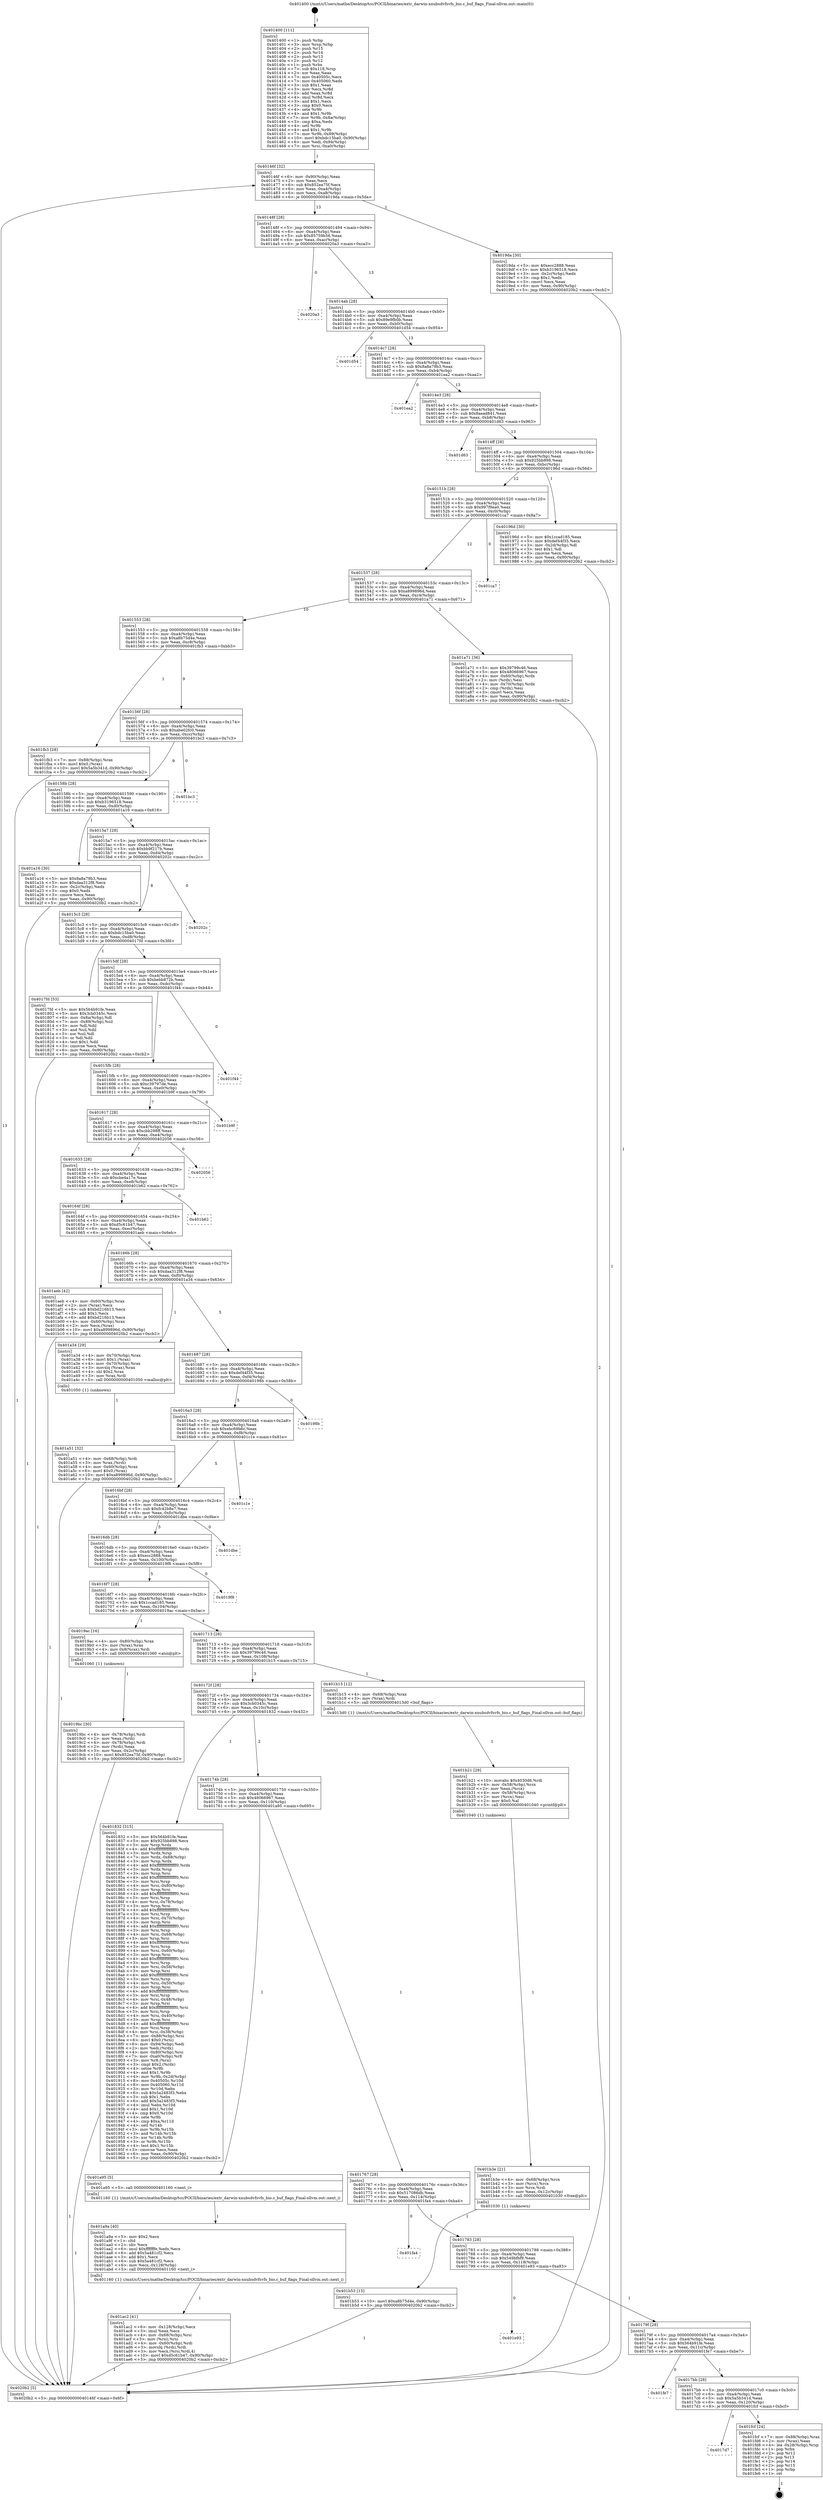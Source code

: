 digraph "0x401400" {
  label = "0x401400 (/mnt/c/Users/mathe/Desktop/tcc/POCII/binaries/extr_darwin-xnubsdvfsvfs_bio.c_buf_flags_Final-ollvm.out::main(0))"
  labelloc = "t"
  node[shape=record]

  Entry [label="",width=0.3,height=0.3,shape=circle,fillcolor=black,style=filled]
  "0x40146f" [label="{
     0x40146f [32]\l
     | [instrs]\l
     &nbsp;&nbsp;0x40146f \<+6\>: mov -0x90(%rbp),%eax\l
     &nbsp;&nbsp;0x401475 \<+2\>: mov %eax,%ecx\l
     &nbsp;&nbsp;0x401477 \<+6\>: sub $0x852ea75f,%ecx\l
     &nbsp;&nbsp;0x40147d \<+6\>: mov %eax,-0xa4(%rbp)\l
     &nbsp;&nbsp;0x401483 \<+6\>: mov %ecx,-0xa8(%rbp)\l
     &nbsp;&nbsp;0x401489 \<+6\>: je 00000000004019da \<main+0x5da\>\l
  }"]
  "0x4019da" [label="{
     0x4019da [30]\l
     | [instrs]\l
     &nbsp;&nbsp;0x4019da \<+5\>: mov $0xecc2888,%eax\l
     &nbsp;&nbsp;0x4019df \<+5\>: mov $0xb3196518,%ecx\l
     &nbsp;&nbsp;0x4019e4 \<+3\>: mov -0x2c(%rbp),%edx\l
     &nbsp;&nbsp;0x4019e7 \<+3\>: cmp $0x1,%edx\l
     &nbsp;&nbsp;0x4019ea \<+3\>: cmovl %ecx,%eax\l
     &nbsp;&nbsp;0x4019ed \<+6\>: mov %eax,-0x90(%rbp)\l
     &nbsp;&nbsp;0x4019f3 \<+5\>: jmp 00000000004020b2 \<main+0xcb2\>\l
  }"]
  "0x40148f" [label="{
     0x40148f [28]\l
     | [instrs]\l
     &nbsp;&nbsp;0x40148f \<+5\>: jmp 0000000000401494 \<main+0x94\>\l
     &nbsp;&nbsp;0x401494 \<+6\>: mov -0xa4(%rbp),%eax\l
     &nbsp;&nbsp;0x40149a \<+5\>: sub $0x85759b56,%eax\l
     &nbsp;&nbsp;0x40149f \<+6\>: mov %eax,-0xac(%rbp)\l
     &nbsp;&nbsp;0x4014a5 \<+6\>: je 00000000004020a3 \<main+0xca3\>\l
  }"]
  Exit [label="",width=0.3,height=0.3,shape=circle,fillcolor=black,style=filled,peripheries=2]
  "0x4020a3" [label="{
     0x4020a3\l
  }", style=dashed]
  "0x4014ab" [label="{
     0x4014ab [28]\l
     | [instrs]\l
     &nbsp;&nbsp;0x4014ab \<+5\>: jmp 00000000004014b0 \<main+0xb0\>\l
     &nbsp;&nbsp;0x4014b0 \<+6\>: mov -0xa4(%rbp),%eax\l
     &nbsp;&nbsp;0x4014b6 \<+5\>: sub $0x89e9fb0b,%eax\l
     &nbsp;&nbsp;0x4014bb \<+6\>: mov %eax,-0xb0(%rbp)\l
     &nbsp;&nbsp;0x4014c1 \<+6\>: je 0000000000401d54 \<main+0x954\>\l
  }"]
  "0x4017d7" [label="{
     0x4017d7\l
  }", style=dashed]
  "0x401d54" [label="{
     0x401d54\l
  }", style=dashed]
  "0x4014c7" [label="{
     0x4014c7 [28]\l
     | [instrs]\l
     &nbsp;&nbsp;0x4014c7 \<+5\>: jmp 00000000004014cc \<main+0xcc\>\l
     &nbsp;&nbsp;0x4014cc \<+6\>: mov -0xa4(%rbp),%eax\l
     &nbsp;&nbsp;0x4014d2 \<+5\>: sub $0x8a8a79b3,%eax\l
     &nbsp;&nbsp;0x4014d7 \<+6\>: mov %eax,-0xb4(%rbp)\l
     &nbsp;&nbsp;0x4014dd \<+6\>: je 0000000000401ea2 \<main+0xaa2\>\l
  }"]
  "0x401fcf" [label="{
     0x401fcf [24]\l
     | [instrs]\l
     &nbsp;&nbsp;0x401fcf \<+7\>: mov -0x88(%rbp),%rax\l
     &nbsp;&nbsp;0x401fd6 \<+2\>: mov (%rax),%eax\l
     &nbsp;&nbsp;0x401fd8 \<+4\>: lea -0x28(%rbp),%rsp\l
     &nbsp;&nbsp;0x401fdc \<+1\>: pop %rbx\l
     &nbsp;&nbsp;0x401fdd \<+2\>: pop %r12\l
     &nbsp;&nbsp;0x401fdf \<+2\>: pop %r13\l
     &nbsp;&nbsp;0x401fe1 \<+2\>: pop %r14\l
     &nbsp;&nbsp;0x401fe3 \<+2\>: pop %r15\l
     &nbsp;&nbsp;0x401fe5 \<+1\>: pop %rbp\l
     &nbsp;&nbsp;0x401fe6 \<+1\>: ret\l
  }"]
  "0x401ea2" [label="{
     0x401ea2\l
  }", style=dashed]
  "0x4014e3" [label="{
     0x4014e3 [28]\l
     | [instrs]\l
     &nbsp;&nbsp;0x4014e3 \<+5\>: jmp 00000000004014e8 \<main+0xe8\>\l
     &nbsp;&nbsp;0x4014e8 \<+6\>: mov -0xa4(%rbp),%eax\l
     &nbsp;&nbsp;0x4014ee \<+5\>: sub $0x8aead841,%eax\l
     &nbsp;&nbsp;0x4014f3 \<+6\>: mov %eax,-0xb8(%rbp)\l
     &nbsp;&nbsp;0x4014f9 \<+6\>: je 0000000000401d63 \<main+0x963\>\l
  }"]
  "0x4017bb" [label="{
     0x4017bb [28]\l
     | [instrs]\l
     &nbsp;&nbsp;0x4017bb \<+5\>: jmp 00000000004017c0 \<main+0x3c0\>\l
     &nbsp;&nbsp;0x4017c0 \<+6\>: mov -0xa4(%rbp),%eax\l
     &nbsp;&nbsp;0x4017c6 \<+5\>: sub $0x5a5b341d,%eax\l
     &nbsp;&nbsp;0x4017cb \<+6\>: mov %eax,-0x120(%rbp)\l
     &nbsp;&nbsp;0x4017d1 \<+6\>: je 0000000000401fcf \<main+0xbcf\>\l
  }"]
  "0x401d63" [label="{
     0x401d63\l
  }", style=dashed]
  "0x4014ff" [label="{
     0x4014ff [28]\l
     | [instrs]\l
     &nbsp;&nbsp;0x4014ff \<+5\>: jmp 0000000000401504 \<main+0x104\>\l
     &nbsp;&nbsp;0x401504 \<+6\>: mov -0xa4(%rbp),%eax\l
     &nbsp;&nbsp;0x40150a \<+5\>: sub $0x925bb898,%eax\l
     &nbsp;&nbsp;0x40150f \<+6\>: mov %eax,-0xbc(%rbp)\l
     &nbsp;&nbsp;0x401515 \<+6\>: je 000000000040196d \<main+0x56d\>\l
  }"]
  "0x401fe7" [label="{
     0x401fe7\l
  }", style=dashed]
  "0x40196d" [label="{
     0x40196d [30]\l
     | [instrs]\l
     &nbsp;&nbsp;0x40196d \<+5\>: mov $0x1ccad185,%eax\l
     &nbsp;&nbsp;0x401972 \<+5\>: mov $0xdef44f35,%ecx\l
     &nbsp;&nbsp;0x401977 \<+3\>: mov -0x2d(%rbp),%dl\l
     &nbsp;&nbsp;0x40197a \<+3\>: test $0x1,%dl\l
     &nbsp;&nbsp;0x40197d \<+3\>: cmovne %ecx,%eax\l
     &nbsp;&nbsp;0x401980 \<+6\>: mov %eax,-0x90(%rbp)\l
     &nbsp;&nbsp;0x401986 \<+5\>: jmp 00000000004020b2 \<main+0xcb2\>\l
  }"]
  "0x40151b" [label="{
     0x40151b [28]\l
     | [instrs]\l
     &nbsp;&nbsp;0x40151b \<+5\>: jmp 0000000000401520 \<main+0x120\>\l
     &nbsp;&nbsp;0x401520 \<+6\>: mov -0xa4(%rbp),%eax\l
     &nbsp;&nbsp;0x401526 \<+5\>: sub $0x997f9ea0,%eax\l
     &nbsp;&nbsp;0x40152b \<+6\>: mov %eax,-0xc0(%rbp)\l
     &nbsp;&nbsp;0x401531 \<+6\>: je 0000000000401ca7 \<main+0x8a7\>\l
  }"]
  "0x40179f" [label="{
     0x40179f [28]\l
     | [instrs]\l
     &nbsp;&nbsp;0x40179f \<+5\>: jmp 00000000004017a4 \<main+0x3a4\>\l
     &nbsp;&nbsp;0x4017a4 \<+6\>: mov -0xa4(%rbp),%eax\l
     &nbsp;&nbsp;0x4017aa \<+5\>: sub $0x564b91fe,%eax\l
     &nbsp;&nbsp;0x4017af \<+6\>: mov %eax,-0x11c(%rbp)\l
     &nbsp;&nbsp;0x4017b5 \<+6\>: je 0000000000401fe7 \<main+0xbe7\>\l
  }"]
  "0x401ca7" [label="{
     0x401ca7\l
  }", style=dashed]
  "0x401537" [label="{
     0x401537 [28]\l
     | [instrs]\l
     &nbsp;&nbsp;0x401537 \<+5\>: jmp 000000000040153c \<main+0x13c\>\l
     &nbsp;&nbsp;0x40153c \<+6\>: mov -0xa4(%rbp),%eax\l
     &nbsp;&nbsp;0x401542 \<+5\>: sub $0xa899896d,%eax\l
     &nbsp;&nbsp;0x401547 \<+6\>: mov %eax,-0xc4(%rbp)\l
     &nbsp;&nbsp;0x40154d \<+6\>: je 0000000000401a71 \<main+0x671\>\l
  }"]
  "0x401e93" [label="{
     0x401e93\l
  }", style=dashed]
  "0x401a71" [label="{
     0x401a71 [36]\l
     | [instrs]\l
     &nbsp;&nbsp;0x401a71 \<+5\>: mov $0x39799c46,%eax\l
     &nbsp;&nbsp;0x401a76 \<+5\>: mov $0x48066967,%ecx\l
     &nbsp;&nbsp;0x401a7b \<+4\>: mov -0x60(%rbp),%rdx\l
     &nbsp;&nbsp;0x401a7f \<+2\>: mov (%rdx),%esi\l
     &nbsp;&nbsp;0x401a81 \<+4\>: mov -0x70(%rbp),%rdx\l
     &nbsp;&nbsp;0x401a85 \<+2\>: cmp (%rdx),%esi\l
     &nbsp;&nbsp;0x401a87 \<+3\>: cmovl %ecx,%eax\l
     &nbsp;&nbsp;0x401a8a \<+6\>: mov %eax,-0x90(%rbp)\l
     &nbsp;&nbsp;0x401a90 \<+5\>: jmp 00000000004020b2 \<main+0xcb2\>\l
  }"]
  "0x401553" [label="{
     0x401553 [28]\l
     | [instrs]\l
     &nbsp;&nbsp;0x401553 \<+5\>: jmp 0000000000401558 \<main+0x158\>\l
     &nbsp;&nbsp;0x401558 \<+6\>: mov -0xa4(%rbp),%eax\l
     &nbsp;&nbsp;0x40155e \<+5\>: sub $0xa8b75d4e,%eax\l
     &nbsp;&nbsp;0x401563 \<+6\>: mov %eax,-0xc8(%rbp)\l
     &nbsp;&nbsp;0x401569 \<+6\>: je 0000000000401fb3 \<main+0xbb3\>\l
  }"]
  "0x401783" [label="{
     0x401783 [28]\l
     | [instrs]\l
     &nbsp;&nbsp;0x401783 \<+5\>: jmp 0000000000401788 \<main+0x388\>\l
     &nbsp;&nbsp;0x401788 \<+6\>: mov -0xa4(%rbp),%eax\l
     &nbsp;&nbsp;0x40178e \<+5\>: sub $0x549bfbf9,%eax\l
     &nbsp;&nbsp;0x401793 \<+6\>: mov %eax,-0x118(%rbp)\l
     &nbsp;&nbsp;0x401799 \<+6\>: je 0000000000401e93 \<main+0xa93\>\l
  }"]
  "0x401fb3" [label="{
     0x401fb3 [28]\l
     | [instrs]\l
     &nbsp;&nbsp;0x401fb3 \<+7\>: mov -0x88(%rbp),%rax\l
     &nbsp;&nbsp;0x401fba \<+6\>: movl $0x0,(%rax)\l
     &nbsp;&nbsp;0x401fc0 \<+10\>: movl $0x5a5b341d,-0x90(%rbp)\l
     &nbsp;&nbsp;0x401fca \<+5\>: jmp 00000000004020b2 \<main+0xcb2\>\l
  }"]
  "0x40156f" [label="{
     0x40156f [28]\l
     | [instrs]\l
     &nbsp;&nbsp;0x40156f \<+5\>: jmp 0000000000401574 \<main+0x174\>\l
     &nbsp;&nbsp;0x401574 \<+6\>: mov -0xa4(%rbp),%eax\l
     &nbsp;&nbsp;0x40157a \<+5\>: sub $0xabe02fc0,%eax\l
     &nbsp;&nbsp;0x40157f \<+6\>: mov %eax,-0xcc(%rbp)\l
     &nbsp;&nbsp;0x401585 \<+6\>: je 0000000000401bc3 \<main+0x7c3\>\l
  }"]
  "0x401fa4" [label="{
     0x401fa4\l
  }", style=dashed]
  "0x401bc3" [label="{
     0x401bc3\l
  }", style=dashed]
  "0x40158b" [label="{
     0x40158b [28]\l
     | [instrs]\l
     &nbsp;&nbsp;0x40158b \<+5\>: jmp 0000000000401590 \<main+0x190\>\l
     &nbsp;&nbsp;0x401590 \<+6\>: mov -0xa4(%rbp),%eax\l
     &nbsp;&nbsp;0x401596 \<+5\>: sub $0xb3196518,%eax\l
     &nbsp;&nbsp;0x40159b \<+6\>: mov %eax,-0xd0(%rbp)\l
     &nbsp;&nbsp;0x4015a1 \<+6\>: je 0000000000401a16 \<main+0x616\>\l
  }"]
  "0x401b53" [label="{
     0x401b53 [15]\l
     | [instrs]\l
     &nbsp;&nbsp;0x401b53 \<+10\>: movl $0xa8b75d4e,-0x90(%rbp)\l
     &nbsp;&nbsp;0x401b5d \<+5\>: jmp 00000000004020b2 \<main+0xcb2\>\l
  }"]
  "0x401a16" [label="{
     0x401a16 [30]\l
     | [instrs]\l
     &nbsp;&nbsp;0x401a16 \<+5\>: mov $0x8a8a79b3,%eax\l
     &nbsp;&nbsp;0x401a1b \<+5\>: mov $0xdaa312f8,%ecx\l
     &nbsp;&nbsp;0x401a20 \<+3\>: mov -0x2c(%rbp),%edx\l
     &nbsp;&nbsp;0x401a23 \<+3\>: cmp $0x0,%edx\l
     &nbsp;&nbsp;0x401a26 \<+3\>: cmove %ecx,%eax\l
     &nbsp;&nbsp;0x401a29 \<+6\>: mov %eax,-0x90(%rbp)\l
     &nbsp;&nbsp;0x401a2f \<+5\>: jmp 00000000004020b2 \<main+0xcb2\>\l
  }"]
  "0x4015a7" [label="{
     0x4015a7 [28]\l
     | [instrs]\l
     &nbsp;&nbsp;0x4015a7 \<+5\>: jmp 00000000004015ac \<main+0x1ac\>\l
     &nbsp;&nbsp;0x4015ac \<+6\>: mov -0xa4(%rbp),%eax\l
     &nbsp;&nbsp;0x4015b2 \<+5\>: sub $0xbb9f217b,%eax\l
     &nbsp;&nbsp;0x4015b7 \<+6\>: mov %eax,-0xd4(%rbp)\l
     &nbsp;&nbsp;0x4015bd \<+6\>: je 000000000040202c \<main+0xc2c\>\l
  }"]
  "0x401b3e" [label="{
     0x401b3e [21]\l
     | [instrs]\l
     &nbsp;&nbsp;0x401b3e \<+4\>: mov -0x68(%rbp),%rcx\l
     &nbsp;&nbsp;0x401b42 \<+3\>: mov (%rcx),%rcx\l
     &nbsp;&nbsp;0x401b45 \<+3\>: mov %rcx,%rdi\l
     &nbsp;&nbsp;0x401b48 \<+6\>: mov %eax,-0x12c(%rbp)\l
     &nbsp;&nbsp;0x401b4e \<+5\>: call 0000000000401030 \<free@plt\>\l
     | [calls]\l
     &nbsp;&nbsp;0x401030 \{1\} (unknown)\l
  }"]
  "0x40202c" [label="{
     0x40202c\l
  }", style=dashed]
  "0x4015c3" [label="{
     0x4015c3 [28]\l
     | [instrs]\l
     &nbsp;&nbsp;0x4015c3 \<+5\>: jmp 00000000004015c8 \<main+0x1c8\>\l
     &nbsp;&nbsp;0x4015c8 \<+6\>: mov -0xa4(%rbp),%eax\l
     &nbsp;&nbsp;0x4015ce \<+5\>: sub $0xbdc15ba0,%eax\l
     &nbsp;&nbsp;0x4015d3 \<+6\>: mov %eax,-0xd8(%rbp)\l
     &nbsp;&nbsp;0x4015d9 \<+6\>: je 00000000004017fd \<main+0x3fd\>\l
  }"]
  "0x401b21" [label="{
     0x401b21 [29]\l
     | [instrs]\l
     &nbsp;&nbsp;0x401b21 \<+10\>: movabs $0x4030d6,%rdi\l
     &nbsp;&nbsp;0x401b2b \<+4\>: mov -0x58(%rbp),%rcx\l
     &nbsp;&nbsp;0x401b2f \<+2\>: mov %eax,(%rcx)\l
     &nbsp;&nbsp;0x401b31 \<+4\>: mov -0x58(%rbp),%rcx\l
     &nbsp;&nbsp;0x401b35 \<+2\>: mov (%rcx),%esi\l
     &nbsp;&nbsp;0x401b37 \<+2\>: mov $0x0,%al\l
     &nbsp;&nbsp;0x401b39 \<+5\>: call 0000000000401040 \<printf@plt\>\l
     | [calls]\l
     &nbsp;&nbsp;0x401040 \{1\} (unknown)\l
  }"]
  "0x4017fd" [label="{
     0x4017fd [53]\l
     | [instrs]\l
     &nbsp;&nbsp;0x4017fd \<+5\>: mov $0x564b91fe,%eax\l
     &nbsp;&nbsp;0x401802 \<+5\>: mov $0x3cb0345c,%ecx\l
     &nbsp;&nbsp;0x401807 \<+6\>: mov -0x8a(%rbp),%dl\l
     &nbsp;&nbsp;0x40180d \<+7\>: mov -0x89(%rbp),%sil\l
     &nbsp;&nbsp;0x401814 \<+3\>: mov %dl,%dil\l
     &nbsp;&nbsp;0x401817 \<+3\>: and %sil,%dil\l
     &nbsp;&nbsp;0x40181a \<+3\>: xor %sil,%dl\l
     &nbsp;&nbsp;0x40181d \<+3\>: or %dl,%dil\l
     &nbsp;&nbsp;0x401820 \<+4\>: test $0x1,%dil\l
     &nbsp;&nbsp;0x401824 \<+3\>: cmovne %ecx,%eax\l
     &nbsp;&nbsp;0x401827 \<+6\>: mov %eax,-0x90(%rbp)\l
     &nbsp;&nbsp;0x40182d \<+5\>: jmp 00000000004020b2 \<main+0xcb2\>\l
  }"]
  "0x4015df" [label="{
     0x4015df [28]\l
     | [instrs]\l
     &nbsp;&nbsp;0x4015df \<+5\>: jmp 00000000004015e4 \<main+0x1e4\>\l
     &nbsp;&nbsp;0x4015e4 \<+6\>: mov -0xa4(%rbp),%eax\l
     &nbsp;&nbsp;0x4015ea \<+5\>: sub $0xbebb872b,%eax\l
     &nbsp;&nbsp;0x4015ef \<+6\>: mov %eax,-0xdc(%rbp)\l
     &nbsp;&nbsp;0x4015f5 \<+6\>: je 0000000000401f44 \<main+0xb44\>\l
  }"]
  "0x4020b2" [label="{
     0x4020b2 [5]\l
     | [instrs]\l
     &nbsp;&nbsp;0x4020b2 \<+5\>: jmp 000000000040146f \<main+0x6f\>\l
  }"]
  "0x401400" [label="{
     0x401400 [111]\l
     | [instrs]\l
     &nbsp;&nbsp;0x401400 \<+1\>: push %rbp\l
     &nbsp;&nbsp;0x401401 \<+3\>: mov %rsp,%rbp\l
     &nbsp;&nbsp;0x401404 \<+2\>: push %r15\l
     &nbsp;&nbsp;0x401406 \<+2\>: push %r14\l
     &nbsp;&nbsp;0x401408 \<+2\>: push %r13\l
     &nbsp;&nbsp;0x40140a \<+2\>: push %r12\l
     &nbsp;&nbsp;0x40140c \<+1\>: push %rbx\l
     &nbsp;&nbsp;0x40140d \<+7\>: sub $0x118,%rsp\l
     &nbsp;&nbsp;0x401414 \<+2\>: xor %eax,%eax\l
     &nbsp;&nbsp;0x401416 \<+7\>: mov 0x40505c,%ecx\l
     &nbsp;&nbsp;0x40141d \<+7\>: mov 0x405060,%edx\l
     &nbsp;&nbsp;0x401424 \<+3\>: sub $0x1,%eax\l
     &nbsp;&nbsp;0x401427 \<+3\>: mov %ecx,%r8d\l
     &nbsp;&nbsp;0x40142a \<+3\>: add %eax,%r8d\l
     &nbsp;&nbsp;0x40142d \<+4\>: imul %r8d,%ecx\l
     &nbsp;&nbsp;0x401431 \<+3\>: and $0x1,%ecx\l
     &nbsp;&nbsp;0x401434 \<+3\>: cmp $0x0,%ecx\l
     &nbsp;&nbsp;0x401437 \<+4\>: sete %r9b\l
     &nbsp;&nbsp;0x40143b \<+4\>: and $0x1,%r9b\l
     &nbsp;&nbsp;0x40143f \<+7\>: mov %r9b,-0x8a(%rbp)\l
     &nbsp;&nbsp;0x401446 \<+3\>: cmp $0xa,%edx\l
     &nbsp;&nbsp;0x401449 \<+4\>: setl %r9b\l
     &nbsp;&nbsp;0x40144d \<+4\>: and $0x1,%r9b\l
     &nbsp;&nbsp;0x401451 \<+7\>: mov %r9b,-0x89(%rbp)\l
     &nbsp;&nbsp;0x401458 \<+10\>: movl $0xbdc15ba0,-0x90(%rbp)\l
     &nbsp;&nbsp;0x401462 \<+6\>: mov %edi,-0x94(%rbp)\l
     &nbsp;&nbsp;0x401468 \<+7\>: mov %rsi,-0xa0(%rbp)\l
  }"]
  "0x401ac2" [label="{
     0x401ac2 [41]\l
     | [instrs]\l
     &nbsp;&nbsp;0x401ac2 \<+6\>: mov -0x128(%rbp),%ecx\l
     &nbsp;&nbsp;0x401ac8 \<+3\>: imul %eax,%ecx\l
     &nbsp;&nbsp;0x401acb \<+4\>: mov -0x68(%rbp),%rsi\l
     &nbsp;&nbsp;0x401acf \<+3\>: mov (%rsi),%rsi\l
     &nbsp;&nbsp;0x401ad2 \<+4\>: mov -0x60(%rbp),%rdi\l
     &nbsp;&nbsp;0x401ad6 \<+3\>: movslq (%rdi),%rdi\l
     &nbsp;&nbsp;0x401ad9 \<+3\>: mov %ecx,(%rsi,%rdi,4)\l
     &nbsp;&nbsp;0x401adc \<+10\>: movl $0xd5c61b47,-0x90(%rbp)\l
     &nbsp;&nbsp;0x401ae6 \<+5\>: jmp 00000000004020b2 \<main+0xcb2\>\l
  }"]
  "0x401f44" [label="{
     0x401f44\l
  }", style=dashed]
  "0x4015fb" [label="{
     0x4015fb [28]\l
     | [instrs]\l
     &nbsp;&nbsp;0x4015fb \<+5\>: jmp 0000000000401600 \<main+0x200\>\l
     &nbsp;&nbsp;0x401600 \<+6\>: mov -0xa4(%rbp),%eax\l
     &nbsp;&nbsp;0x401606 \<+5\>: sub $0xc39797de,%eax\l
     &nbsp;&nbsp;0x40160b \<+6\>: mov %eax,-0xe0(%rbp)\l
     &nbsp;&nbsp;0x401611 \<+6\>: je 0000000000401b9f \<main+0x79f\>\l
  }"]
  "0x401a9a" [label="{
     0x401a9a [40]\l
     | [instrs]\l
     &nbsp;&nbsp;0x401a9a \<+5\>: mov $0x2,%ecx\l
     &nbsp;&nbsp;0x401a9f \<+1\>: cltd\l
     &nbsp;&nbsp;0x401aa0 \<+2\>: idiv %ecx\l
     &nbsp;&nbsp;0x401aa2 \<+6\>: imul $0xfffffffe,%edx,%ecx\l
     &nbsp;&nbsp;0x401aa8 \<+6\>: add $0x5a481cf2,%ecx\l
     &nbsp;&nbsp;0x401aae \<+3\>: add $0x1,%ecx\l
     &nbsp;&nbsp;0x401ab1 \<+6\>: sub $0x5a481cf2,%ecx\l
     &nbsp;&nbsp;0x401ab7 \<+6\>: mov %ecx,-0x128(%rbp)\l
     &nbsp;&nbsp;0x401abd \<+5\>: call 0000000000401160 \<next_i\>\l
     | [calls]\l
     &nbsp;&nbsp;0x401160 \{1\} (/mnt/c/Users/mathe/Desktop/tcc/POCII/binaries/extr_darwin-xnubsdvfsvfs_bio.c_buf_flags_Final-ollvm.out::next_i)\l
  }"]
  "0x401b9f" [label="{
     0x401b9f\l
  }", style=dashed]
  "0x401617" [label="{
     0x401617 [28]\l
     | [instrs]\l
     &nbsp;&nbsp;0x401617 \<+5\>: jmp 000000000040161c \<main+0x21c\>\l
     &nbsp;&nbsp;0x40161c \<+6\>: mov -0xa4(%rbp),%eax\l
     &nbsp;&nbsp;0x401622 \<+5\>: sub $0xcbb298ff,%eax\l
     &nbsp;&nbsp;0x401627 \<+6\>: mov %eax,-0xe4(%rbp)\l
     &nbsp;&nbsp;0x40162d \<+6\>: je 0000000000402056 \<main+0xc56\>\l
  }"]
  "0x401767" [label="{
     0x401767 [28]\l
     | [instrs]\l
     &nbsp;&nbsp;0x401767 \<+5\>: jmp 000000000040176c \<main+0x36c\>\l
     &nbsp;&nbsp;0x40176c \<+6\>: mov -0xa4(%rbp),%eax\l
     &nbsp;&nbsp;0x401772 \<+5\>: sub $0x517086db,%eax\l
     &nbsp;&nbsp;0x401777 \<+6\>: mov %eax,-0x114(%rbp)\l
     &nbsp;&nbsp;0x40177d \<+6\>: je 0000000000401fa4 \<main+0xba4\>\l
  }"]
  "0x402056" [label="{
     0x402056\l
  }", style=dashed]
  "0x401633" [label="{
     0x401633 [28]\l
     | [instrs]\l
     &nbsp;&nbsp;0x401633 \<+5\>: jmp 0000000000401638 \<main+0x238\>\l
     &nbsp;&nbsp;0x401638 \<+6\>: mov -0xa4(%rbp),%eax\l
     &nbsp;&nbsp;0x40163e \<+5\>: sub $0xcbe4a17e,%eax\l
     &nbsp;&nbsp;0x401643 \<+6\>: mov %eax,-0xe8(%rbp)\l
     &nbsp;&nbsp;0x401649 \<+6\>: je 0000000000401b62 \<main+0x762\>\l
  }"]
  "0x401a95" [label="{
     0x401a95 [5]\l
     | [instrs]\l
     &nbsp;&nbsp;0x401a95 \<+5\>: call 0000000000401160 \<next_i\>\l
     | [calls]\l
     &nbsp;&nbsp;0x401160 \{1\} (/mnt/c/Users/mathe/Desktop/tcc/POCII/binaries/extr_darwin-xnubsdvfsvfs_bio.c_buf_flags_Final-ollvm.out::next_i)\l
  }"]
  "0x401b62" [label="{
     0x401b62\l
  }", style=dashed]
  "0x40164f" [label="{
     0x40164f [28]\l
     | [instrs]\l
     &nbsp;&nbsp;0x40164f \<+5\>: jmp 0000000000401654 \<main+0x254\>\l
     &nbsp;&nbsp;0x401654 \<+6\>: mov -0xa4(%rbp),%eax\l
     &nbsp;&nbsp;0x40165a \<+5\>: sub $0xd5c61b47,%eax\l
     &nbsp;&nbsp;0x40165f \<+6\>: mov %eax,-0xec(%rbp)\l
     &nbsp;&nbsp;0x401665 \<+6\>: je 0000000000401aeb \<main+0x6eb\>\l
  }"]
  "0x401a51" [label="{
     0x401a51 [32]\l
     | [instrs]\l
     &nbsp;&nbsp;0x401a51 \<+4\>: mov -0x68(%rbp),%rdi\l
     &nbsp;&nbsp;0x401a55 \<+3\>: mov %rax,(%rdi)\l
     &nbsp;&nbsp;0x401a58 \<+4\>: mov -0x60(%rbp),%rax\l
     &nbsp;&nbsp;0x401a5c \<+6\>: movl $0x0,(%rax)\l
     &nbsp;&nbsp;0x401a62 \<+10\>: movl $0xa899896d,-0x90(%rbp)\l
     &nbsp;&nbsp;0x401a6c \<+5\>: jmp 00000000004020b2 \<main+0xcb2\>\l
  }"]
  "0x401aeb" [label="{
     0x401aeb [42]\l
     | [instrs]\l
     &nbsp;&nbsp;0x401aeb \<+4\>: mov -0x60(%rbp),%rax\l
     &nbsp;&nbsp;0x401aef \<+2\>: mov (%rax),%ecx\l
     &nbsp;&nbsp;0x401af1 \<+6\>: sub $0xbd216b13,%ecx\l
     &nbsp;&nbsp;0x401af7 \<+3\>: add $0x1,%ecx\l
     &nbsp;&nbsp;0x401afa \<+6\>: add $0xbd216b13,%ecx\l
     &nbsp;&nbsp;0x401b00 \<+4\>: mov -0x60(%rbp),%rax\l
     &nbsp;&nbsp;0x401b04 \<+2\>: mov %ecx,(%rax)\l
     &nbsp;&nbsp;0x401b06 \<+10\>: movl $0xa899896d,-0x90(%rbp)\l
     &nbsp;&nbsp;0x401b10 \<+5\>: jmp 00000000004020b2 \<main+0xcb2\>\l
  }"]
  "0x40166b" [label="{
     0x40166b [28]\l
     | [instrs]\l
     &nbsp;&nbsp;0x40166b \<+5\>: jmp 0000000000401670 \<main+0x270\>\l
     &nbsp;&nbsp;0x401670 \<+6\>: mov -0xa4(%rbp),%eax\l
     &nbsp;&nbsp;0x401676 \<+5\>: sub $0xdaa312f8,%eax\l
     &nbsp;&nbsp;0x40167b \<+6\>: mov %eax,-0xf0(%rbp)\l
     &nbsp;&nbsp;0x401681 \<+6\>: je 0000000000401a34 \<main+0x634\>\l
  }"]
  "0x4019bc" [label="{
     0x4019bc [30]\l
     | [instrs]\l
     &nbsp;&nbsp;0x4019bc \<+4\>: mov -0x78(%rbp),%rdi\l
     &nbsp;&nbsp;0x4019c0 \<+2\>: mov %eax,(%rdi)\l
     &nbsp;&nbsp;0x4019c2 \<+4\>: mov -0x78(%rbp),%rdi\l
     &nbsp;&nbsp;0x4019c6 \<+2\>: mov (%rdi),%eax\l
     &nbsp;&nbsp;0x4019c8 \<+3\>: mov %eax,-0x2c(%rbp)\l
     &nbsp;&nbsp;0x4019cb \<+10\>: movl $0x852ea75f,-0x90(%rbp)\l
     &nbsp;&nbsp;0x4019d5 \<+5\>: jmp 00000000004020b2 \<main+0xcb2\>\l
  }"]
  "0x401a34" [label="{
     0x401a34 [29]\l
     | [instrs]\l
     &nbsp;&nbsp;0x401a34 \<+4\>: mov -0x70(%rbp),%rax\l
     &nbsp;&nbsp;0x401a38 \<+6\>: movl $0x1,(%rax)\l
     &nbsp;&nbsp;0x401a3e \<+4\>: mov -0x70(%rbp),%rax\l
     &nbsp;&nbsp;0x401a42 \<+3\>: movslq (%rax),%rax\l
     &nbsp;&nbsp;0x401a45 \<+4\>: shl $0x2,%rax\l
     &nbsp;&nbsp;0x401a49 \<+3\>: mov %rax,%rdi\l
     &nbsp;&nbsp;0x401a4c \<+5\>: call 0000000000401050 \<malloc@plt\>\l
     | [calls]\l
     &nbsp;&nbsp;0x401050 \{1\} (unknown)\l
  }"]
  "0x401687" [label="{
     0x401687 [28]\l
     | [instrs]\l
     &nbsp;&nbsp;0x401687 \<+5\>: jmp 000000000040168c \<main+0x28c\>\l
     &nbsp;&nbsp;0x40168c \<+6\>: mov -0xa4(%rbp),%eax\l
     &nbsp;&nbsp;0x401692 \<+5\>: sub $0xdef44f35,%eax\l
     &nbsp;&nbsp;0x401697 \<+6\>: mov %eax,-0xf4(%rbp)\l
     &nbsp;&nbsp;0x40169d \<+6\>: je 000000000040198b \<main+0x58b\>\l
  }"]
  "0x40174b" [label="{
     0x40174b [28]\l
     | [instrs]\l
     &nbsp;&nbsp;0x40174b \<+5\>: jmp 0000000000401750 \<main+0x350\>\l
     &nbsp;&nbsp;0x401750 \<+6\>: mov -0xa4(%rbp),%eax\l
     &nbsp;&nbsp;0x401756 \<+5\>: sub $0x48066967,%eax\l
     &nbsp;&nbsp;0x40175b \<+6\>: mov %eax,-0x110(%rbp)\l
     &nbsp;&nbsp;0x401761 \<+6\>: je 0000000000401a95 \<main+0x695\>\l
  }"]
  "0x40198b" [label="{
     0x40198b\l
  }", style=dashed]
  "0x4016a3" [label="{
     0x4016a3 [28]\l
     | [instrs]\l
     &nbsp;&nbsp;0x4016a3 \<+5\>: jmp 00000000004016a8 \<main+0x2a8\>\l
     &nbsp;&nbsp;0x4016a8 \<+6\>: mov -0xa4(%rbp),%eax\l
     &nbsp;&nbsp;0x4016ae \<+5\>: sub $0xebc69b6c,%eax\l
     &nbsp;&nbsp;0x4016b3 \<+6\>: mov %eax,-0xf8(%rbp)\l
     &nbsp;&nbsp;0x4016b9 \<+6\>: je 0000000000401c1e \<main+0x81e\>\l
  }"]
  "0x401832" [label="{
     0x401832 [315]\l
     | [instrs]\l
     &nbsp;&nbsp;0x401832 \<+5\>: mov $0x564b91fe,%eax\l
     &nbsp;&nbsp;0x401837 \<+5\>: mov $0x925bb898,%ecx\l
     &nbsp;&nbsp;0x40183c \<+3\>: mov %rsp,%rdx\l
     &nbsp;&nbsp;0x40183f \<+4\>: add $0xfffffffffffffff0,%rdx\l
     &nbsp;&nbsp;0x401843 \<+3\>: mov %rdx,%rsp\l
     &nbsp;&nbsp;0x401846 \<+7\>: mov %rdx,-0x88(%rbp)\l
     &nbsp;&nbsp;0x40184d \<+3\>: mov %rsp,%rdx\l
     &nbsp;&nbsp;0x401850 \<+4\>: add $0xfffffffffffffff0,%rdx\l
     &nbsp;&nbsp;0x401854 \<+3\>: mov %rdx,%rsp\l
     &nbsp;&nbsp;0x401857 \<+3\>: mov %rsp,%rsi\l
     &nbsp;&nbsp;0x40185a \<+4\>: add $0xfffffffffffffff0,%rsi\l
     &nbsp;&nbsp;0x40185e \<+3\>: mov %rsi,%rsp\l
     &nbsp;&nbsp;0x401861 \<+4\>: mov %rsi,-0x80(%rbp)\l
     &nbsp;&nbsp;0x401865 \<+3\>: mov %rsp,%rsi\l
     &nbsp;&nbsp;0x401868 \<+4\>: add $0xfffffffffffffff0,%rsi\l
     &nbsp;&nbsp;0x40186c \<+3\>: mov %rsi,%rsp\l
     &nbsp;&nbsp;0x40186f \<+4\>: mov %rsi,-0x78(%rbp)\l
     &nbsp;&nbsp;0x401873 \<+3\>: mov %rsp,%rsi\l
     &nbsp;&nbsp;0x401876 \<+4\>: add $0xfffffffffffffff0,%rsi\l
     &nbsp;&nbsp;0x40187a \<+3\>: mov %rsi,%rsp\l
     &nbsp;&nbsp;0x40187d \<+4\>: mov %rsi,-0x70(%rbp)\l
     &nbsp;&nbsp;0x401881 \<+3\>: mov %rsp,%rsi\l
     &nbsp;&nbsp;0x401884 \<+4\>: add $0xfffffffffffffff0,%rsi\l
     &nbsp;&nbsp;0x401888 \<+3\>: mov %rsi,%rsp\l
     &nbsp;&nbsp;0x40188b \<+4\>: mov %rsi,-0x68(%rbp)\l
     &nbsp;&nbsp;0x40188f \<+3\>: mov %rsp,%rsi\l
     &nbsp;&nbsp;0x401892 \<+4\>: add $0xfffffffffffffff0,%rsi\l
     &nbsp;&nbsp;0x401896 \<+3\>: mov %rsi,%rsp\l
     &nbsp;&nbsp;0x401899 \<+4\>: mov %rsi,-0x60(%rbp)\l
     &nbsp;&nbsp;0x40189d \<+3\>: mov %rsp,%rsi\l
     &nbsp;&nbsp;0x4018a0 \<+4\>: add $0xfffffffffffffff0,%rsi\l
     &nbsp;&nbsp;0x4018a4 \<+3\>: mov %rsi,%rsp\l
     &nbsp;&nbsp;0x4018a7 \<+4\>: mov %rsi,-0x58(%rbp)\l
     &nbsp;&nbsp;0x4018ab \<+3\>: mov %rsp,%rsi\l
     &nbsp;&nbsp;0x4018ae \<+4\>: add $0xfffffffffffffff0,%rsi\l
     &nbsp;&nbsp;0x4018b2 \<+3\>: mov %rsi,%rsp\l
     &nbsp;&nbsp;0x4018b5 \<+4\>: mov %rsi,-0x50(%rbp)\l
     &nbsp;&nbsp;0x4018b9 \<+3\>: mov %rsp,%rsi\l
     &nbsp;&nbsp;0x4018bc \<+4\>: add $0xfffffffffffffff0,%rsi\l
     &nbsp;&nbsp;0x4018c0 \<+3\>: mov %rsi,%rsp\l
     &nbsp;&nbsp;0x4018c3 \<+4\>: mov %rsi,-0x48(%rbp)\l
     &nbsp;&nbsp;0x4018c7 \<+3\>: mov %rsp,%rsi\l
     &nbsp;&nbsp;0x4018ca \<+4\>: add $0xfffffffffffffff0,%rsi\l
     &nbsp;&nbsp;0x4018ce \<+3\>: mov %rsi,%rsp\l
     &nbsp;&nbsp;0x4018d1 \<+4\>: mov %rsi,-0x40(%rbp)\l
     &nbsp;&nbsp;0x4018d5 \<+3\>: mov %rsp,%rsi\l
     &nbsp;&nbsp;0x4018d8 \<+4\>: add $0xfffffffffffffff0,%rsi\l
     &nbsp;&nbsp;0x4018dc \<+3\>: mov %rsi,%rsp\l
     &nbsp;&nbsp;0x4018df \<+4\>: mov %rsi,-0x38(%rbp)\l
     &nbsp;&nbsp;0x4018e3 \<+7\>: mov -0x88(%rbp),%rsi\l
     &nbsp;&nbsp;0x4018ea \<+6\>: movl $0x0,(%rsi)\l
     &nbsp;&nbsp;0x4018f0 \<+6\>: mov -0x94(%rbp),%edi\l
     &nbsp;&nbsp;0x4018f6 \<+2\>: mov %edi,(%rdx)\l
     &nbsp;&nbsp;0x4018f8 \<+4\>: mov -0x80(%rbp),%rsi\l
     &nbsp;&nbsp;0x4018fc \<+7\>: mov -0xa0(%rbp),%r8\l
     &nbsp;&nbsp;0x401903 \<+3\>: mov %r8,(%rsi)\l
     &nbsp;&nbsp;0x401906 \<+3\>: cmpl $0x2,(%rdx)\l
     &nbsp;&nbsp;0x401909 \<+4\>: setne %r9b\l
     &nbsp;&nbsp;0x40190d \<+4\>: and $0x1,%r9b\l
     &nbsp;&nbsp;0x401911 \<+4\>: mov %r9b,-0x2d(%rbp)\l
     &nbsp;&nbsp;0x401915 \<+8\>: mov 0x40505c,%r10d\l
     &nbsp;&nbsp;0x40191d \<+8\>: mov 0x405060,%r11d\l
     &nbsp;&nbsp;0x401925 \<+3\>: mov %r10d,%ebx\l
     &nbsp;&nbsp;0x401928 \<+6\>: sub $0x5a2483f3,%ebx\l
     &nbsp;&nbsp;0x40192e \<+3\>: sub $0x1,%ebx\l
     &nbsp;&nbsp;0x401931 \<+6\>: add $0x5a2483f3,%ebx\l
     &nbsp;&nbsp;0x401937 \<+4\>: imul %ebx,%r10d\l
     &nbsp;&nbsp;0x40193b \<+4\>: and $0x1,%r10d\l
     &nbsp;&nbsp;0x40193f \<+4\>: cmp $0x0,%r10d\l
     &nbsp;&nbsp;0x401943 \<+4\>: sete %r9b\l
     &nbsp;&nbsp;0x401947 \<+4\>: cmp $0xa,%r11d\l
     &nbsp;&nbsp;0x40194b \<+4\>: setl %r14b\l
     &nbsp;&nbsp;0x40194f \<+3\>: mov %r9b,%r15b\l
     &nbsp;&nbsp;0x401952 \<+3\>: and %r14b,%r15b\l
     &nbsp;&nbsp;0x401955 \<+3\>: xor %r14b,%r9b\l
     &nbsp;&nbsp;0x401958 \<+3\>: or %r9b,%r15b\l
     &nbsp;&nbsp;0x40195b \<+4\>: test $0x1,%r15b\l
     &nbsp;&nbsp;0x40195f \<+3\>: cmovne %ecx,%eax\l
     &nbsp;&nbsp;0x401962 \<+6\>: mov %eax,-0x90(%rbp)\l
     &nbsp;&nbsp;0x401968 \<+5\>: jmp 00000000004020b2 \<main+0xcb2\>\l
  }"]
  "0x401c1e" [label="{
     0x401c1e\l
  }", style=dashed]
  "0x4016bf" [label="{
     0x4016bf [28]\l
     | [instrs]\l
     &nbsp;&nbsp;0x4016bf \<+5\>: jmp 00000000004016c4 \<main+0x2c4\>\l
     &nbsp;&nbsp;0x4016c4 \<+6\>: mov -0xa4(%rbp),%eax\l
     &nbsp;&nbsp;0x4016ca \<+5\>: sub $0xfc42b8e7,%eax\l
     &nbsp;&nbsp;0x4016cf \<+6\>: mov %eax,-0xfc(%rbp)\l
     &nbsp;&nbsp;0x4016d5 \<+6\>: je 0000000000401dbe \<main+0x9be\>\l
  }"]
  "0x40172f" [label="{
     0x40172f [28]\l
     | [instrs]\l
     &nbsp;&nbsp;0x40172f \<+5\>: jmp 0000000000401734 \<main+0x334\>\l
     &nbsp;&nbsp;0x401734 \<+6\>: mov -0xa4(%rbp),%eax\l
     &nbsp;&nbsp;0x40173a \<+5\>: sub $0x3cb0345c,%eax\l
     &nbsp;&nbsp;0x40173f \<+6\>: mov %eax,-0x10c(%rbp)\l
     &nbsp;&nbsp;0x401745 \<+6\>: je 0000000000401832 \<main+0x432\>\l
  }"]
  "0x401dbe" [label="{
     0x401dbe\l
  }", style=dashed]
  "0x4016db" [label="{
     0x4016db [28]\l
     | [instrs]\l
     &nbsp;&nbsp;0x4016db \<+5\>: jmp 00000000004016e0 \<main+0x2e0\>\l
     &nbsp;&nbsp;0x4016e0 \<+6\>: mov -0xa4(%rbp),%eax\l
     &nbsp;&nbsp;0x4016e6 \<+5\>: sub $0xecc2888,%eax\l
     &nbsp;&nbsp;0x4016eb \<+6\>: mov %eax,-0x100(%rbp)\l
     &nbsp;&nbsp;0x4016f1 \<+6\>: je 00000000004019f8 \<main+0x5f8\>\l
  }"]
  "0x401b15" [label="{
     0x401b15 [12]\l
     | [instrs]\l
     &nbsp;&nbsp;0x401b15 \<+4\>: mov -0x68(%rbp),%rax\l
     &nbsp;&nbsp;0x401b19 \<+3\>: mov (%rax),%rdi\l
     &nbsp;&nbsp;0x401b1c \<+5\>: call 00000000004013d0 \<buf_flags\>\l
     | [calls]\l
     &nbsp;&nbsp;0x4013d0 \{1\} (/mnt/c/Users/mathe/Desktop/tcc/POCII/binaries/extr_darwin-xnubsdvfsvfs_bio.c_buf_flags_Final-ollvm.out::buf_flags)\l
  }"]
  "0x4019f8" [label="{
     0x4019f8\l
  }", style=dashed]
  "0x4016f7" [label="{
     0x4016f7 [28]\l
     | [instrs]\l
     &nbsp;&nbsp;0x4016f7 \<+5\>: jmp 00000000004016fc \<main+0x2fc\>\l
     &nbsp;&nbsp;0x4016fc \<+6\>: mov -0xa4(%rbp),%eax\l
     &nbsp;&nbsp;0x401702 \<+5\>: sub $0x1ccad185,%eax\l
     &nbsp;&nbsp;0x401707 \<+6\>: mov %eax,-0x104(%rbp)\l
     &nbsp;&nbsp;0x40170d \<+6\>: je 00000000004019ac \<main+0x5ac\>\l
  }"]
  "0x401713" [label="{
     0x401713 [28]\l
     | [instrs]\l
     &nbsp;&nbsp;0x401713 \<+5\>: jmp 0000000000401718 \<main+0x318\>\l
     &nbsp;&nbsp;0x401718 \<+6\>: mov -0xa4(%rbp),%eax\l
     &nbsp;&nbsp;0x40171e \<+5\>: sub $0x39799c46,%eax\l
     &nbsp;&nbsp;0x401723 \<+6\>: mov %eax,-0x108(%rbp)\l
     &nbsp;&nbsp;0x401729 \<+6\>: je 0000000000401b15 \<main+0x715\>\l
  }"]
  "0x4019ac" [label="{
     0x4019ac [16]\l
     | [instrs]\l
     &nbsp;&nbsp;0x4019ac \<+4\>: mov -0x80(%rbp),%rax\l
     &nbsp;&nbsp;0x4019b0 \<+3\>: mov (%rax),%rax\l
     &nbsp;&nbsp;0x4019b3 \<+4\>: mov 0x8(%rax),%rdi\l
     &nbsp;&nbsp;0x4019b7 \<+5\>: call 0000000000401060 \<atoi@plt\>\l
     | [calls]\l
     &nbsp;&nbsp;0x401060 \{1\} (unknown)\l
  }"]
  Entry -> "0x401400" [label=" 1"]
  "0x40146f" -> "0x4019da" [label=" 1"]
  "0x40146f" -> "0x40148f" [label=" 13"]
  "0x401fcf" -> Exit [label=" 1"]
  "0x40148f" -> "0x4020a3" [label=" 0"]
  "0x40148f" -> "0x4014ab" [label=" 13"]
  "0x4017bb" -> "0x4017d7" [label=" 0"]
  "0x4014ab" -> "0x401d54" [label=" 0"]
  "0x4014ab" -> "0x4014c7" [label=" 13"]
  "0x4017bb" -> "0x401fcf" [label=" 1"]
  "0x4014c7" -> "0x401ea2" [label=" 0"]
  "0x4014c7" -> "0x4014e3" [label=" 13"]
  "0x40179f" -> "0x4017bb" [label=" 1"]
  "0x4014e3" -> "0x401d63" [label=" 0"]
  "0x4014e3" -> "0x4014ff" [label=" 13"]
  "0x40179f" -> "0x401fe7" [label=" 0"]
  "0x4014ff" -> "0x40196d" [label=" 1"]
  "0x4014ff" -> "0x40151b" [label=" 12"]
  "0x401783" -> "0x40179f" [label=" 1"]
  "0x40151b" -> "0x401ca7" [label=" 0"]
  "0x40151b" -> "0x401537" [label=" 12"]
  "0x401783" -> "0x401e93" [label=" 0"]
  "0x401537" -> "0x401a71" [label=" 2"]
  "0x401537" -> "0x401553" [label=" 10"]
  "0x401767" -> "0x401783" [label=" 1"]
  "0x401553" -> "0x401fb3" [label=" 1"]
  "0x401553" -> "0x40156f" [label=" 9"]
  "0x401767" -> "0x401fa4" [label=" 0"]
  "0x40156f" -> "0x401bc3" [label=" 0"]
  "0x40156f" -> "0x40158b" [label=" 9"]
  "0x401fb3" -> "0x4020b2" [label=" 1"]
  "0x40158b" -> "0x401a16" [label=" 1"]
  "0x40158b" -> "0x4015a7" [label=" 8"]
  "0x401b53" -> "0x4020b2" [label=" 1"]
  "0x4015a7" -> "0x40202c" [label=" 0"]
  "0x4015a7" -> "0x4015c3" [label=" 8"]
  "0x401b3e" -> "0x401b53" [label=" 1"]
  "0x4015c3" -> "0x4017fd" [label=" 1"]
  "0x4015c3" -> "0x4015df" [label=" 7"]
  "0x4017fd" -> "0x4020b2" [label=" 1"]
  "0x401400" -> "0x40146f" [label=" 1"]
  "0x4020b2" -> "0x40146f" [label=" 13"]
  "0x401b21" -> "0x401b3e" [label=" 1"]
  "0x4015df" -> "0x401f44" [label=" 0"]
  "0x4015df" -> "0x4015fb" [label=" 7"]
  "0x401b15" -> "0x401b21" [label=" 1"]
  "0x4015fb" -> "0x401b9f" [label=" 0"]
  "0x4015fb" -> "0x401617" [label=" 7"]
  "0x401aeb" -> "0x4020b2" [label=" 1"]
  "0x401617" -> "0x402056" [label=" 0"]
  "0x401617" -> "0x401633" [label=" 7"]
  "0x401ac2" -> "0x4020b2" [label=" 1"]
  "0x401633" -> "0x401b62" [label=" 0"]
  "0x401633" -> "0x40164f" [label=" 7"]
  "0x401a9a" -> "0x401ac2" [label=" 1"]
  "0x40164f" -> "0x401aeb" [label=" 1"]
  "0x40164f" -> "0x40166b" [label=" 6"]
  "0x40174b" -> "0x401767" [label=" 1"]
  "0x40166b" -> "0x401a34" [label=" 1"]
  "0x40166b" -> "0x401687" [label=" 5"]
  "0x40174b" -> "0x401a95" [label=" 1"]
  "0x401687" -> "0x40198b" [label=" 0"]
  "0x401687" -> "0x4016a3" [label=" 5"]
  "0x401a71" -> "0x4020b2" [label=" 2"]
  "0x4016a3" -> "0x401c1e" [label=" 0"]
  "0x4016a3" -> "0x4016bf" [label=" 5"]
  "0x401a51" -> "0x4020b2" [label=" 1"]
  "0x4016bf" -> "0x401dbe" [label=" 0"]
  "0x4016bf" -> "0x4016db" [label=" 5"]
  "0x401a16" -> "0x4020b2" [label=" 1"]
  "0x4016db" -> "0x4019f8" [label=" 0"]
  "0x4016db" -> "0x4016f7" [label=" 5"]
  "0x4019da" -> "0x4020b2" [label=" 1"]
  "0x4016f7" -> "0x4019ac" [label=" 1"]
  "0x4016f7" -> "0x401713" [label=" 4"]
  "0x4019bc" -> "0x4020b2" [label=" 1"]
  "0x401713" -> "0x401b15" [label=" 1"]
  "0x401713" -> "0x40172f" [label=" 3"]
  "0x401a34" -> "0x401a51" [label=" 1"]
  "0x40172f" -> "0x401832" [label=" 1"]
  "0x40172f" -> "0x40174b" [label=" 2"]
  "0x401a95" -> "0x401a9a" [label=" 1"]
  "0x401832" -> "0x4020b2" [label=" 1"]
  "0x40196d" -> "0x4020b2" [label=" 1"]
  "0x4019ac" -> "0x4019bc" [label=" 1"]
}
